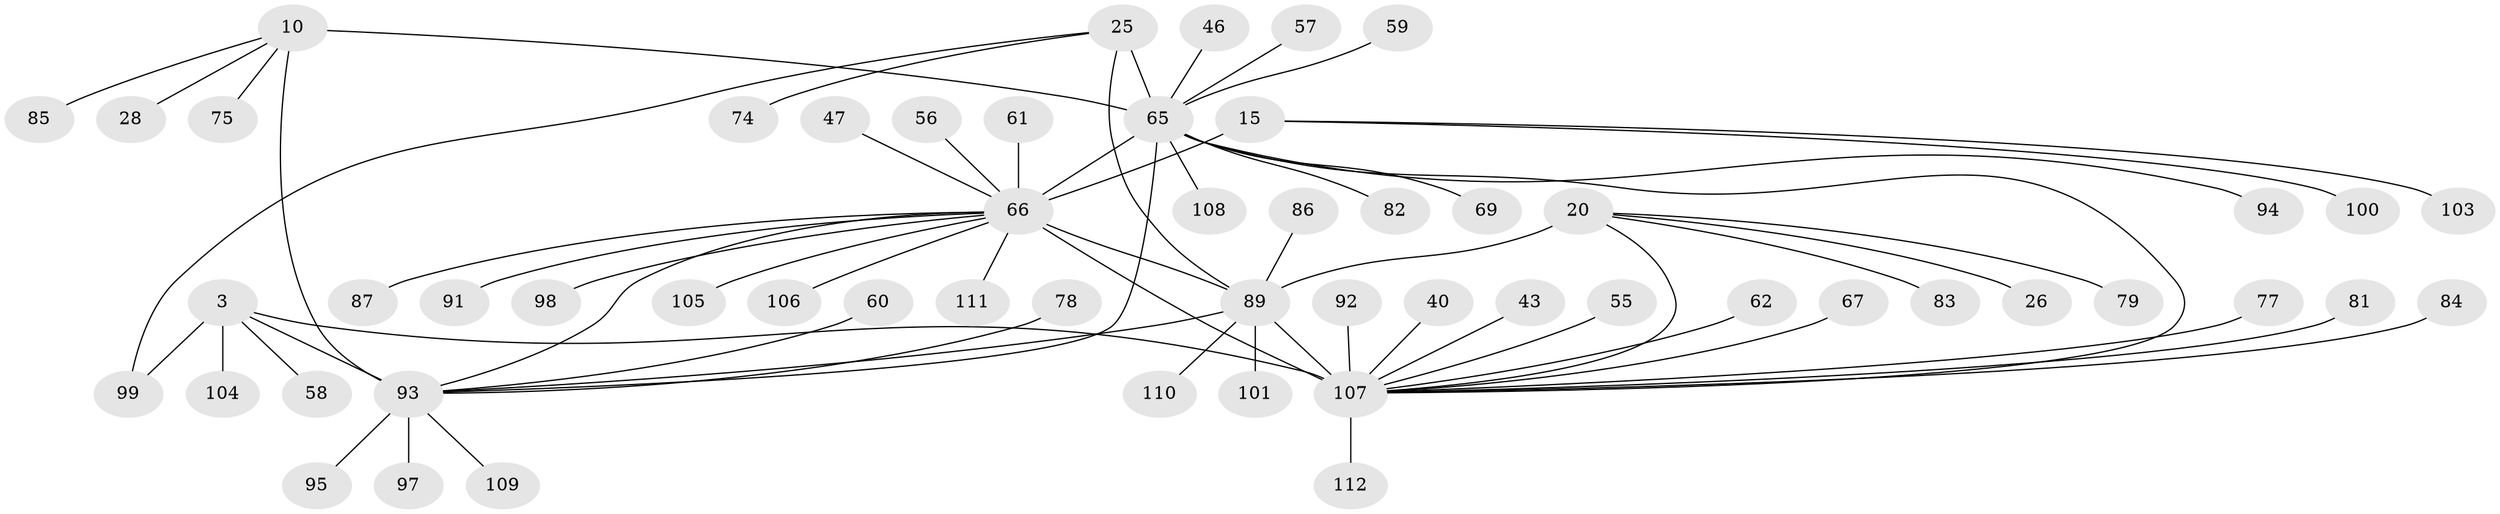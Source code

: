 // original degree distribution, {9: 0.017857142857142856, 8: 0.03571428571428571, 4: 0.03571428571428571, 12: 0.008928571428571428, 10: 0.017857142857142856, 6: 0.05357142857142857, 7: 0.03571428571428571, 11: 0.026785714285714284, 5: 0.008928571428571428, 1: 0.5625, 2: 0.16964285714285715, 3: 0.026785714285714284}
// Generated by graph-tools (version 1.1) at 2025/54/03/09/25 04:54:16]
// undirected, 56 vertices, 64 edges
graph export_dot {
graph [start="1"]
  node [color=gray90,style=filled];
  3 [super="+2"];
  10 [super="+7"];
  15 [super="+11"];
  20 [super="+17"];
  25 [super="+22"];
  26;
  28;
  40;
  43;
  46;
  47 [super="+45"];
  55;
  56 [super="+41"];
  57;
  58;
  59 [super="+50"];
  60 [super="+48"];
  61;
  62;
  65 [super="+42"];
  66 [super="+14"];
  67;
  69;
  74;
  75;
  77;
  78 [super="+73"];
  79;
  81;
  82;
  83 [super="+44"];
  84;
  85;
  86 [super="+76"];
  87;
  89 [super="+64+68"];
  91;
  92 [super="+90"];
  93 [super="+9+33+35+51+52+53+54"];
  94;
  95 [super="+80"];
  97;
  98;
  99;
  100 [super="+71"];
  101;
  103;
  104;
  105 [super="+72"];
  106;
  107 [super="+96+88+30+31"];
  108 [super="+102"];
  109;
  110;
  111;
  112;
  3 -- 99;
  3 -- 104;
  3 -- 58;
  3 -- 93;
  3 -- 107 [weight=6];
  10 -- 28;
  10 -- 85;
  10 -- 75;
  10 -- 93 [weight=6];
  10 -- 65;
  15 -- 103;
  15 -- 100;
  15 -- 66 [weight=6];
  20 -- 26;
  20 -- 79;
  20 -- 83;
  20 -- 107;
  20 -- 89 [weight=6];
  25 -- 99;
  25 -- 74;
  25 -- 89;
  25 -- 65 [weight=6];
  40 -- 107;
  43 -- 107;
  46 -- 65;
  47 -- 66;
  55 -- 107;
  56 -- 66;
  57 -- 65;
  59 -- 65;
  60 -- 93;
  61 -- 66;
  62 -- 107;
  65 -- 66;
  65 -- 69;
  65 -- 107 [weight=2];
  65 -- 108;
  65 -- 82;
  65 -- 93 [weight=2];
  65 -- 94;
  66 -- 98;
  66 -- 105;
  66 -- 106;
  66 -- 107 [weight=4];
  66 -- 111;
  66 -- 93;
  66 -- 87;
  66 -- 89;
  66 -- 91;
  67 -- 107;
  77 -- 107;
  78 -- 93;
  81 -- 107;
  84 -- 107;
  86 -- 89;
  89 -- 101;
  89 -- 107;
  89 -- 110;
  89 -- 93;
  92 -- 107;
  93 -- 95;
  93 -- 97;
  93 -- 109;
  107 -- 112;
}
